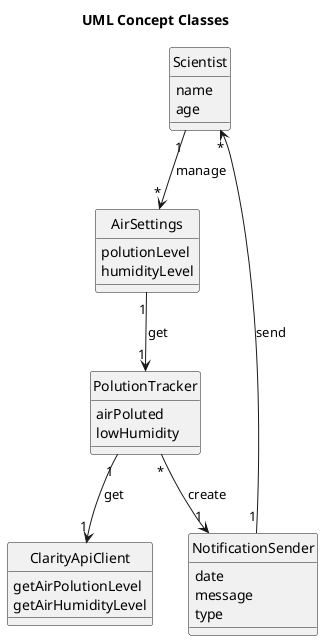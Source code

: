 @startuml
hide circle
title UML Concept Classes

Class Scientist{
    name
    age
}

Class AirSettings {
    polutionLevel
    humidityLevel
}

Class PolutionTracker {
    airPoluted
    lowHumidity
}

Class ClarityApiClient {
    getAirPolutionLevel
    getAirHumidityLevel
}


Class NotificationSender {
    date
    message
    type
}

Scientist "1" --> "*" AirSettings: manage
AirSettings"1" --> "1" PolutionTracker: get
PolutionTracker"1" --> "1" ClarityApiClient: get
PolutionTracker"*" --> "1" NotificationSender : create
NotificationSender "1" --> "*" Scientist : send
@enduml